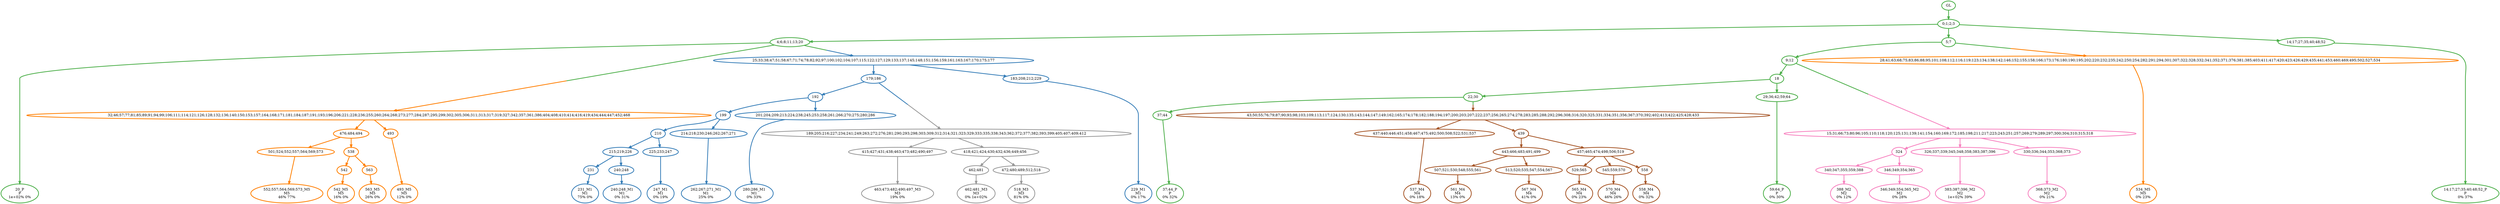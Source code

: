 digraph T {
	{
		rank=same
		75 [penwidth=3,colorscheme=set19,color=3,label="20_P\nP\n1e+02% 0%"]
		69 [penwidth=3,colorscheme=set19,color=3,label="37;44_P\nP\n0% 32%"]
		67 [penwidth=3,colorscheme=set19,color=3,label="59;64_P\nP\n0% 30%"]
		65 [penwidth=3,colorscheme=set19,color=3,label="14;17;27;35;40;48;52_P\nP\n0% 37%"]
		58 [penwidth=3,colorscheme=set19,color=2,label="231_M1\nM1\n75% 0%"]
		56 [penwidth=3,colorscheme=set19,color=2,label="240;248_M1\nM1\n0% 31%"]
		54 [penwidth=3,colorscheme=set19,color=2,label="247_M1\nM1\n0% 19%"]
		52 [penwidth=3,colorscheme=set19,color=2,label="262;267;271_M1\nM1\n25% 0%"]
		50 [penwidth=3,colorscheme=set19,color=2,label="280;286_M1\nM1\n0% 33%"]
		48 [penwidth=3,colorscheme=set19,color=2,label="229_M1\nM1\n0% 17%"]
		45 [penwidth=3,colorscheme=set19,color=8,label="388_M2\nM2\n0% 12%"]
		43 [penwidth=3,colorscheme=set19,color=8,label="346;349;354;365_M2\nM2\n0% 28%"]
		41 [penwidth=3,colorscheme=set19,color=8,label="383;387;396_M2\nM2\n1e+02% 39%"]
		39 [penwidth=3,colorscheme=set19,color=8,label="368;373_M2\nM2\n0% 21%"]
		37 [penwidth=3,colorscheme=set19,color=9,label="463;473;482;490;497_M3\nM3\n19% 0%"]
		34 [penwidth=3,colorscheme=set19,color=9,label="462;481_M3\nM3\n0% 1e+02%"]
		32 [penwidth=3,colorscheme=set19,color=9,label="518_M3\nM3\n81% 0%"]
		30 [penwidth=3,colorscheme=set19,color=7,label="537_M4\nM4\n0% 18%"]
		26 [penwidth=3,colorscheme=set19,color=7,label="561_M4\nM4\n13% 0%"]
		24 [penwidth=3,colorscheme=set19,color=7,label="567_M4\nM4\n41% 0%"]
		21 [penwidth=3,colorscheme=set19,color=7,label="565_M4\nM4\n0% 23%"]
		19 [penwidth=3,colorscheme=set19,color=7,label="570_M4\nM4\n46% 26%"]
		17 [penwidth=3,colorscheme=set19,color=7,label="558_M4\nM4\n0% 32%"]
		14 [penwidth=3,colorscheme=set19,color=5,label="552;557;564;569;573_M5\nM5\n46% 77%"]
		11 [penwidth=3,colorscheme=set19,color=5,label="542_M5\nM5\n16% 0%"]
		9 [penwidth=3,colorscheme=set19,color=5,label="563_M5\nM5\n26% 0%"]
		7 [penwidth=3,colorscheme=set19,color=5,label="493_M5\nM5\n12% 0%"]
		6 [penwidth=3,colorscheme=set19,color=5,label="534_M5\nM5\n0% 23%"]
	}
	78 [penwidth=3,colorscheme=set19,color=3,label="GL"]
	77 [penwidth=3,colorscheme=set19,color=3,label="0;1;2;3"]
	76 [penwidth=3,colorscheme=set19,color=3,label="4;6;8;11;13;20"]
	74 [penwidth=3,colorscheme=set19,color=3,label="5;7"]
	73 [penwidth=3,colorscheme=set19,color=3,label="9;12"]
	72 [penwidth=3,colorscheme=set19,color=3,label="18"]
	71 [penwidth=3,colorscheme=set19,color=3,label="22;30"]
	70 [penwidth=3,colorscheme=set19,color=3,label="37;44"]
	68 [penwidth=3,colorscheme=set19,color=3,label="29;36;42;59;64"]
	66 [penwidth=3,colorscheme=set19,color=3,label="14;17;27;35;40;48;52"]
	64 [penwidth=3,colorscheme=set19,color=2,label="179;186"]
	63 [penwidth=3,colorscheme=set19,color=2,label="192"]
	62 [penwidth=3,colorscheme=set19,color=2,label="199"]
	61 [penwidth=3,colorscheme=set19,color=2,label="210"]
	60 [penwidth=3,colorscheme=set19,color=2,label="215;219;226"]
	59 [penwidth=3,colorscheme=set19,color=2,label="231"]
	57 [penwidth=3,colorscheme=set19,color=2,label="240;248"]
	55 [penwidth=3,colorscheme=set19,color=2,label="225;233;247"]
	53 [penwidth=3,colorscheme=set19,color=2,label="214;218;230;246;262;267;271"]
	51 [penwidth=3,colorscheme=set19,color=2,label="201;204;209;213;224;238;245;253;258;261;266;270;275;280;286"]
	49 [penwidth=3,colorscheme=set19,color=2,label="183;208;212;229"]
	47 [penwidth=3,colorscheme=set19,color=8,label="324"]
	46 [penwidth=3,colorscheme=set19,color=8,label="340;347;355;359;388"]
	44 [penwidth=3,colorscheme=set19,color=8,label="346;349;354;365"]
	42 [penwidth=3,colorscheme=set19,color=8,label="326;337;339;345;348;358;383;387;396"]
	40 [penwidth=3,colorscheme=set19,color=8,label="330;336;344;353;368;373"]
	38 [penwidth=3,colorscheme=set19,color=9,label="415;427;431;438;463;473;482;490;497"]
	36 [penwidth=3,colorscheme=set19,color=9,label="418;421;424;430;432;436;449;456"]
	35 [penwidth=3,colorscheme=set19,color=9,label="462;481"]
	33 [penwidth=3,colorscheme=set19,color=9,label="472;480;489;512;518"]
	31 [penwidth=3,colorscheme=set19,color=7,label="437;440;446;451;458;467;475;492;500;508;522;531;537"]
	29 [penwidth=3,colorscheme=set19,color=7,label="439"]
	28 [penwidth=3,colorscheme=set19,color=7,label="443;466;483;491;499"]
	27 [penwidth=3,colorscheme=set19,color=7,label="507;521;530;548;555;561"]
	25 [penwidth=3,colorscheme=set19,color=7,label="513;520;535;547;554;567"]
	23 [penwidth=3,colorscheme=set19,color=7,label="457;465;474;498;506;519"]
	22 [penwidth=3,colorscheme=set19,color=7,label="529;565"]
	20 [penwidth=3,colorscheme=set19,color=7,label="545;559;570"]
	18 [penwidth=3,colorscheme=set19,color=7,label="558"]
	16 [penwidth=3,colorscheme=set19,color=5,label="476;484;494"]
	15 [penwidth=3,colorscheme=set19,color=5,label="501;524;552;557;564;569;573"]
	13 [penwidth=3,colorscheme=set19,color=5,label="538"]
	12 [penwidth=3,colorscheme=set19,color=5,label="542"]
	10 [penwidth=3,colorscheme=set19,color=5,label="563"]
	8 [penwidth=3,colorscheme=set19,color=5,label="493"]
	5 [penwidth=3,colorscheme=set19,color=9,label="189;205;216;227;234;241;249;263;272;276;281;290;293;298;303;309;312;314;321;323;329;333;335;338;343;362;372;377;382;393;399;405;407;409;412"]
	4 [penwidth=3,colorscheme=set19,color=5,label="28;41;63;68;75;83;86;88;95;101;108;112;116;119;123;134;138;142;146;152;155;158;166;173;176;180;190;195;202;220;232;235;242;250;254;282;291;294;301;307;322;328;332;341;352;371;376;381;385;403;411;417;420;423;426;429;435;441;453;460;469;495;502;527;534"]
	3 [penwidth=3,colorscheme=set19,color=5,label="32;46;57;77;81;85;89;91;94;99;106;111;114;121;126;128;132;136;140;150;153;157;164;168;171;181;184;187;191;193;196;206;221;228;236;255;260;264;268;273;277;284;287;295;299;302;305;306;311;313;317;319;327;342;357;361;386;404;408;410;414;416;419;434;444;447;452;468"]
	2 [penwidth=3,colorscheme=set19,color=7,label="43;50;55;76;79;87;90;93;98;103;109;113;117;124;130;135;143;144;147;149;162;165;174;178;182;188;194;197;200;203;207;222;237;256;265;274;278;283;285;288;292;296;308;316;320;325;331;334;351;356;367;370;392;402;413;422;425;428;433"]
	1 [penwidth=3,colorscheme=set19,color=8,label="15;31;66;73;80;96;105;110;118;120;125;131;139;141;154;160;169;172;185;198;211;217;223;243;251;257;269;279;289;297;300;304;310;315;318"]
	0 [penwidth=3,colorscheme=set19,color=2,label="25;33;38;47;51;58;67;71;74;78;82;92;97;100;102;104;107;115;122;127;129;133;137;145;148;151;156;159;161;163;167;170;175;177"]
	78 -> 77 [penwidth=3,colorscheme=set19,color=3]
	77 -> 74 [penwidth=3,colorscheme=set19,color=3]
	77 -> 66 [penwidth=3,colorscheme=set19,color=3]
	77 -> 76 [penwidth=3,colorscheme=set19,color=3]
	76 -> 75 [penwidth=3,colorscheme=set19,color=3]
	76 -> 3 [penwidth=3,colorscheme=set19,color="3;0.5:5"]
	76 -> 0 [penwidth=3,colorscheme=set19,color="3;0.5:2"]
	74 -> 73 [penwidth=3,colorscheme=set19,color=3]
	74 -> 4 [penwidth=3,colorscheme=set19,color="3;0.5:5"]
	73 -> 72 [penwidth=3,colorscheme=set19,color=3]
	73 -> 1 [penwidth=3,colorscheme=set19,color="3;0.5:8"]
	72 -> 71 [penwidth=3,colorscheme=set19,color=3]
	72 -> 68 [penwidth=3,colorscheme=set19,color=3]
	71 -> 70 [penwidth=3,colorscheme=set19,color=3]
	71 -> 2 [penwidth=3,colorscheme=set19,color="3;0.5:7"]
	70 -> 69 [penwidth=3,colorscheme=set19,color=3]
	68 -> 67 [penwidth=3,colorscheme=set19,color=3]
	66 -> 65 [penwidth=3,colorscheme=set19,color=3]
	64 -> 63 [penwidth=3,colorscheme=set19,color=2]
	64 -> 5 [penwidth=3,colorscheme=set19,color="2;0.5:9"]
	63 -> 62 [penwidth=3,colorscheme=set19,color=2]
	63 -> 51 [penwidth=3,colorscheme=set19,color=2]
	62 -> 61 [penwidth=3,colorscheme=set19,color=2]
	62 -> 53 [penwidth=3,colorscheme=set19,color=2]
	61 -> 55 [penwidth=3,colorscheme=set19,color=2]
	61 -> 60 [penwidth=3,colorscheme=set19,color=2]
	60 -> 59 [penwidth=3,colorscheme=set19,color=2]
	60 -> 57 [penwidth=3,colorscheme=set19,color=2]
	59 -> 58 [penwidth=3,colorscheme=set19,color=2]
	57 -> 56 [penwidth=3,colorscheme=set19,color=2]
	55 -> 54 [penwidth=3,colorscheme=set19,color=2]
	53 -> 52 [penwidth=3,colorscheme=set19,color=2]
	51 -> 50 [penwidth=3,colorscheme=set19,color=2]
	49 -> 48 [penwidth=3,colorscheme=set19,color=2]
	47 -> 44 [penwidth=3,colorscheme=set19,color=8]
	47 -> 46 [penwidth=3,colorscheme=set19,color=8]
	46 -> 45 [penwidth=3,colorscheme=set19,color=8]
	44 -> 43 [penwidth=3,colorscheme=set19,color=8]
	42 -> 41 [penwidth=3,colorscheme=set19,color=8]
	40 -> 39 [penwidth=3,colorscheme=set19,color=8]
	38 -> 37 [penwidth=3,colorscheme=set19,color=9]
	36 -> 35 [penwidth=3,colorscheme=set19,color=9]
	36 -> 33 [penwidth=3,colorscheme=set19,color=9]
	35 -> 34 [penwidth=3,colorscheme=set19,color=9]
	33 -> 32 [penwidth=3,colorscheme=set19,color=9]
	31 -> 30 [penwidth=3,colorscheme=set19,color=7]
	29 -> 28 [penwidth=3,colorscheme=set19,color=7]
	29 -> 23 [penwidth=3,colorscheme=set19,color=7]
	28 -> 25 [penwidth=3,colorscheme=set19,color=7]
	28 -> 27 [penwidth=3,colorscheme=set19,color=7]
	27 -> 26 [penwidth=3,colorscheme=set19,color=7]
	25 -> 24 [penwidth=3,colorscheme=set19,color=7]
	23 -> 18 [penwidth=3,colorscheme=set19,color=7]
	23 -> 20 [penwidth=3,colorscheme=set19,color=7]
	23 -> 22 [penwidth=3,colorscheme=set19,color=7]
	22 -> 21 [penwidth=3,colorscheme=set19,color=7]
	20 -> 19 [penwidth=3,colorscheme=set19,color=7]
	18 -> 17 [penwidth=3,colorscheme=set19,color=7]
	16 -> 13 [penwidth=3,colorscheme=set19,color=5]
	16 -> 15 [penwidth=3,colorscheme=set19,color=5]
	15 -> 14 [penwidth=3,colorscheme=set19,color=5]
	13 -> 12 [penwidth=3,colorscheme=set19,color=5]
	13 -> 10 [penwidth=3,colorscheme=set19,color=5]
	12 -> 11 [penwidth=3,colorscheme=set19,color=5]
	10 -> 9 [penwidth=3,colorscheme=set19,color=5]
	8 -> 7 [penwidth=3,colorscheme=set19,color=5]
	5 -> 38 [penwidth=3,colorscheme=set19,color=9]
	5 -> 36 [penwidth=3,colorscheme=set19,color=9]
	4 -> 6 [penwidth=3,colorscheme=set19,color=5]
	3 -> 16 [penwidth=3,colorscheme=set19,color=5]
	3 -> 8 [penwidth=3,colorscheme=set19,color=5]
	2 -> 31 [penwidth=3,colorscheme=set19,color=7]
	2 -> 29 [penwidth=3,colorscheme=set19,color=7]
	1 -> 47 [penwidth=3,colorscheme=set19,color=8]
	1 -> 42 [penwidth=3,colorscheme=set19,color=8]
	1 -> 40 [penwidth=3,colorscheme=set19,color=8]
	0 -> 64 [penwidth=3,colorscheme=set19,color=2]
	0 -> 49 [penwidth=3,colorscheme=set19,color=2]
}
